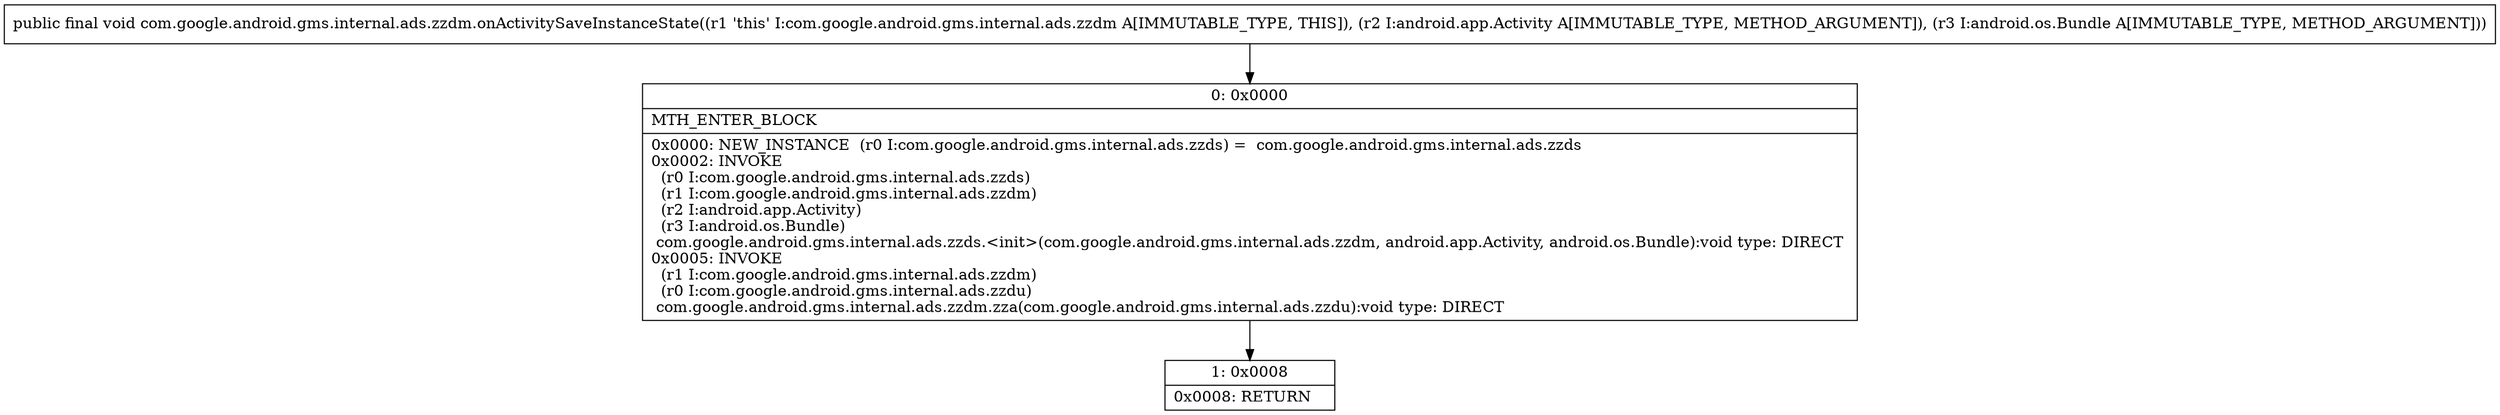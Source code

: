 digraph "CFG forcom.google.android.gms.internal.ads.zzdm.onActivitySaveInstanceState(Landroid\/app\/Activity;Landroid\/os\/Bundle;)V" {
Node_0 [shape=record,label="{0\:\ 0x0000|MTH_ENTER_BLOCK\l|0x0000: NEW_INSTANCE  (r0 I:com.google.android.gms.internal.ads.zzds) =  com.google.android.gms.internal.ads.zzds \l0x0002: INVOKE  \l  (r0 I:com.google.android.gms.internal.ads.zzds)\l  (r1 I:com.google.android.gms.internal.ads.zzdm)\l  (r2 I:android.app.Activity)\l  (r3 I:android.os.Bundle)\l com.google.android.gms.internal.ads.zzds.\<init\>(com.google.android.gms.internal.ads.zzdm, android.app.Activity, android.os.Bundle):void type: DIRECT \l0x0005: INVOKE  \l  (r1 I:com.google.android.gms.internal.ads.zzdm)\l  (r0 I:com.google.android.gms.internal.ads.zzdu)\l com.google.android.gms.internal.ads.zzdm.zza(com.google.android.gms.internal.ads.zzdu):void type: DIRECT \l}"];
Node_1 [shape=record,label="{1\:\ 0x0008|0x0008: RETURN   \l}"];
MethodNode[shape=record,label="{public final void com.google.android.gms.internal.ads.zzdm.onActivitySaveInstanceState((r1 'this' I:com.google.android.gms.internal.ads.zzdm A[IMMUTABLE_TYPE, THIS]), (r2 I:android.app.Activity A[IMMUTABLE_TYPE, METHOD_ARGUMENT]), (r3 I:android.os.Bundle A[IMMUTABLE_TYPE, METHOD_ARGUMENT])) }"];
MethodNode -> Node_0;
Node_0 -> Node_1;
}

